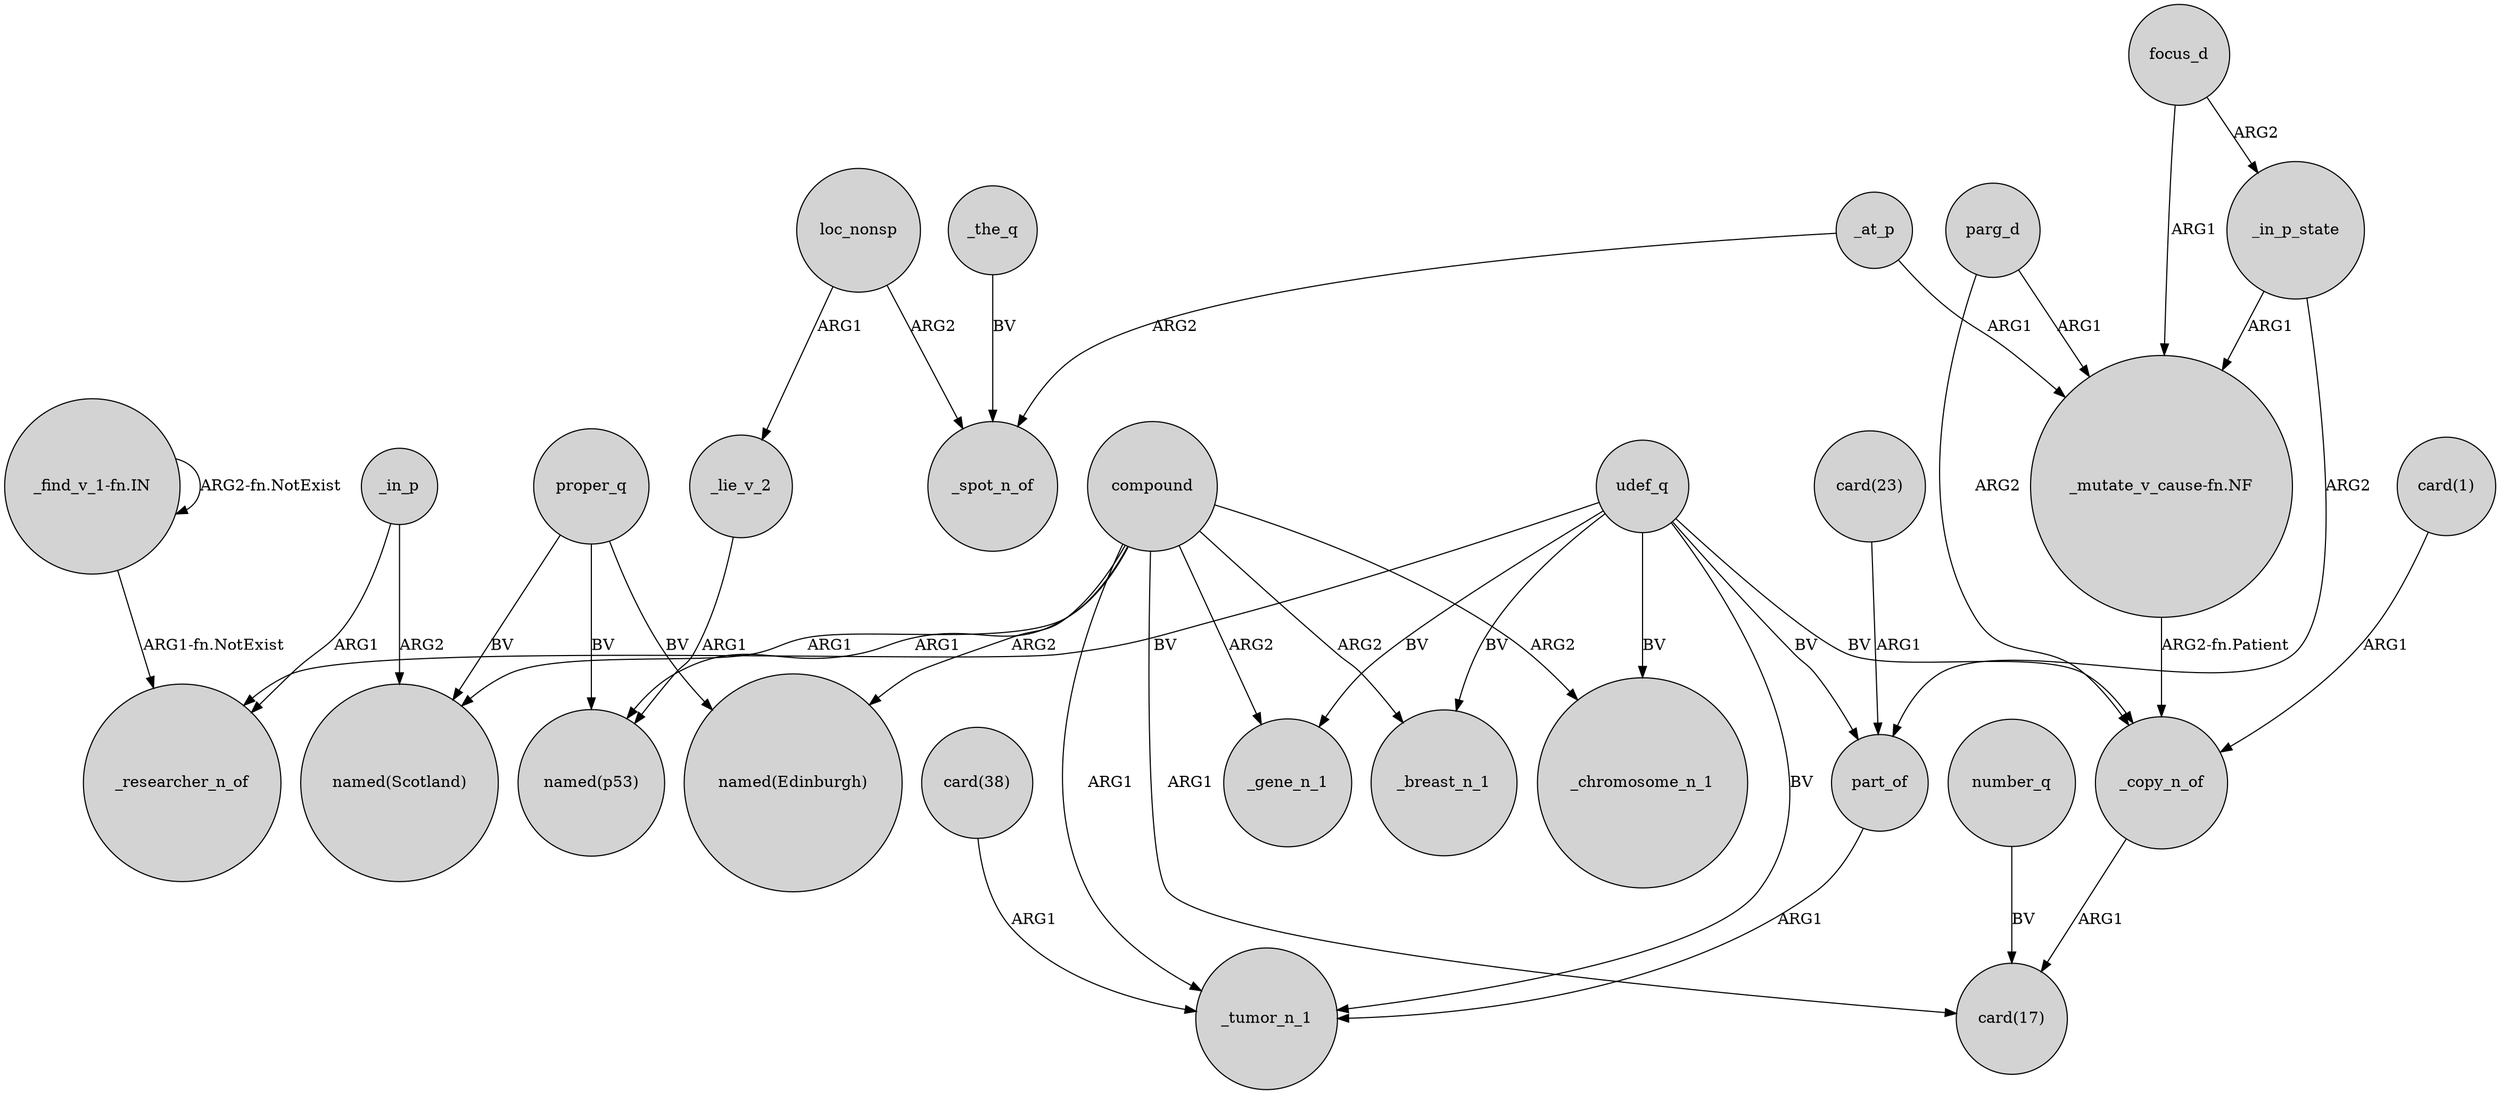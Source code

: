 digraph {
	node [shape=circle style=filled]
	udef_q -> part_of [label=BV]
	udef_q -> _tumor_n_1 [label=BV]
	"card(23)" -> part_of [label=ARG1]
	loc_nonsp -> _spot_n_of [label=ARG2]
	loc_nonsp -> _lie_v_2 [label=ARG1]
	_in_p -> "named(Scotland)" [label=ARG2]
	focus_d -> _in_p_state [label=ARG2]
	_in_p -> _researcher_n_of [label=ARG1]
	number_q -> "card(17)" [label=BV]
	compound -> _chromosome_n_1 [label=ARG2]
	proper_q -> "named(Edinburgh)" [label=BV]
	proper_q -> "named(Scotland)" [label=BV]
	part_of -> _tumor_n_1 [label=ARG1]
	compound -> _tumor_n_1 [label=ARG1]
	udef_q -> _chromosome_n_1 [label=BV]
	_the_q -> _spot_n_of [label=BV]
	udef_q -> _gene_n_1 [label=BV]
	"_find_v_1-fn.IN" -> "_find_v_1-fn.IN" [label="ARG2-fn.NotExist"]
	"_find_v_1-fn.IN" -> _researcher_n_of [label="ARG1-fn.NotExist"]
	compound -> "named(Scotland)" [label=ARG1]
	"_mutate_v_cause-fn.NF" -> _copy_n_of [label="ARG2-fn.Patient"]
	compound -> "card(17)" [label=ARG1]
	_at_p -> _spot_n_of [label=ARG2]
	proper_q -> "named(p53)" [label=BV]
	udef_q -> _researcher_n_of [label=BV]
	_at_p -> "_mutate_v_cause-fn.NF" [label=ARG1]
	_copy_n_of -> "card(17)" [label=ARG1]
	udef_q -> _breast_n_1 [label=BV]
	_in_p_state -> part_of [label=ARG2]
	parg_d -> _copy_n_of [label=ARG2]
	compound -> _gene_n_1 [label=ARG2]
	compound -> _breast_n_1 [label=ARG2]
	focus_d -> "_mutate_v_cause-fn.NF" [label=ARG1]
	parg_d -> "_mutate_v_cause-fn.NF" [label=ARG1]
	compound -> "named(Edinburgh)" [label=ARG2]
	compound -> "named(p53)" [label=ARG1]
	"card(38)" -> _tumor_n_1 [label=ARG1]
	_in_p_state -> "_mutate_v_cause-fn.NF" [label=ARG1]
	"card(1)" -> _copy_n_of [label=ARG1]
	_lie_v_2 -> "named(p53)" [label=ARG1]
	udef_q -> _copy_n_of [label=BV]
}
